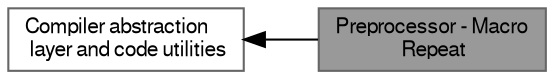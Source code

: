 digraph "Preprocessor - Macro Repeat"
{
 // LATEX_PDF_SIZE
  bgcolor="transparent";
  edge [fontname=FreeSans,fontsize=10,labelfontname=FreeSans,labelfontsize=10];
  node [fontname=FreeSans,fontsize=10,shape=box,height=0.2,width=0.4];
  rankdir=LR;
  Node2 [label="Compiler abstraction\l layer and code utilities",height=0.2,width=0.4,color="grey40", fillcolor="white", style="filled",URL="$group__group__sam__utils.html",tooltip="Compiler abstraction layer and code utilities for AT91SAM."];
  Node1 [label="Preprocessor - Macro\l Repeat",height=0.2,width=0.4,color="gray40", fillcolor="grey60", style="filled", fontcolor="black",tooltip=" "];
  Node2->Node1 [shape=plaintext, dir="back", style="solid"];
}
